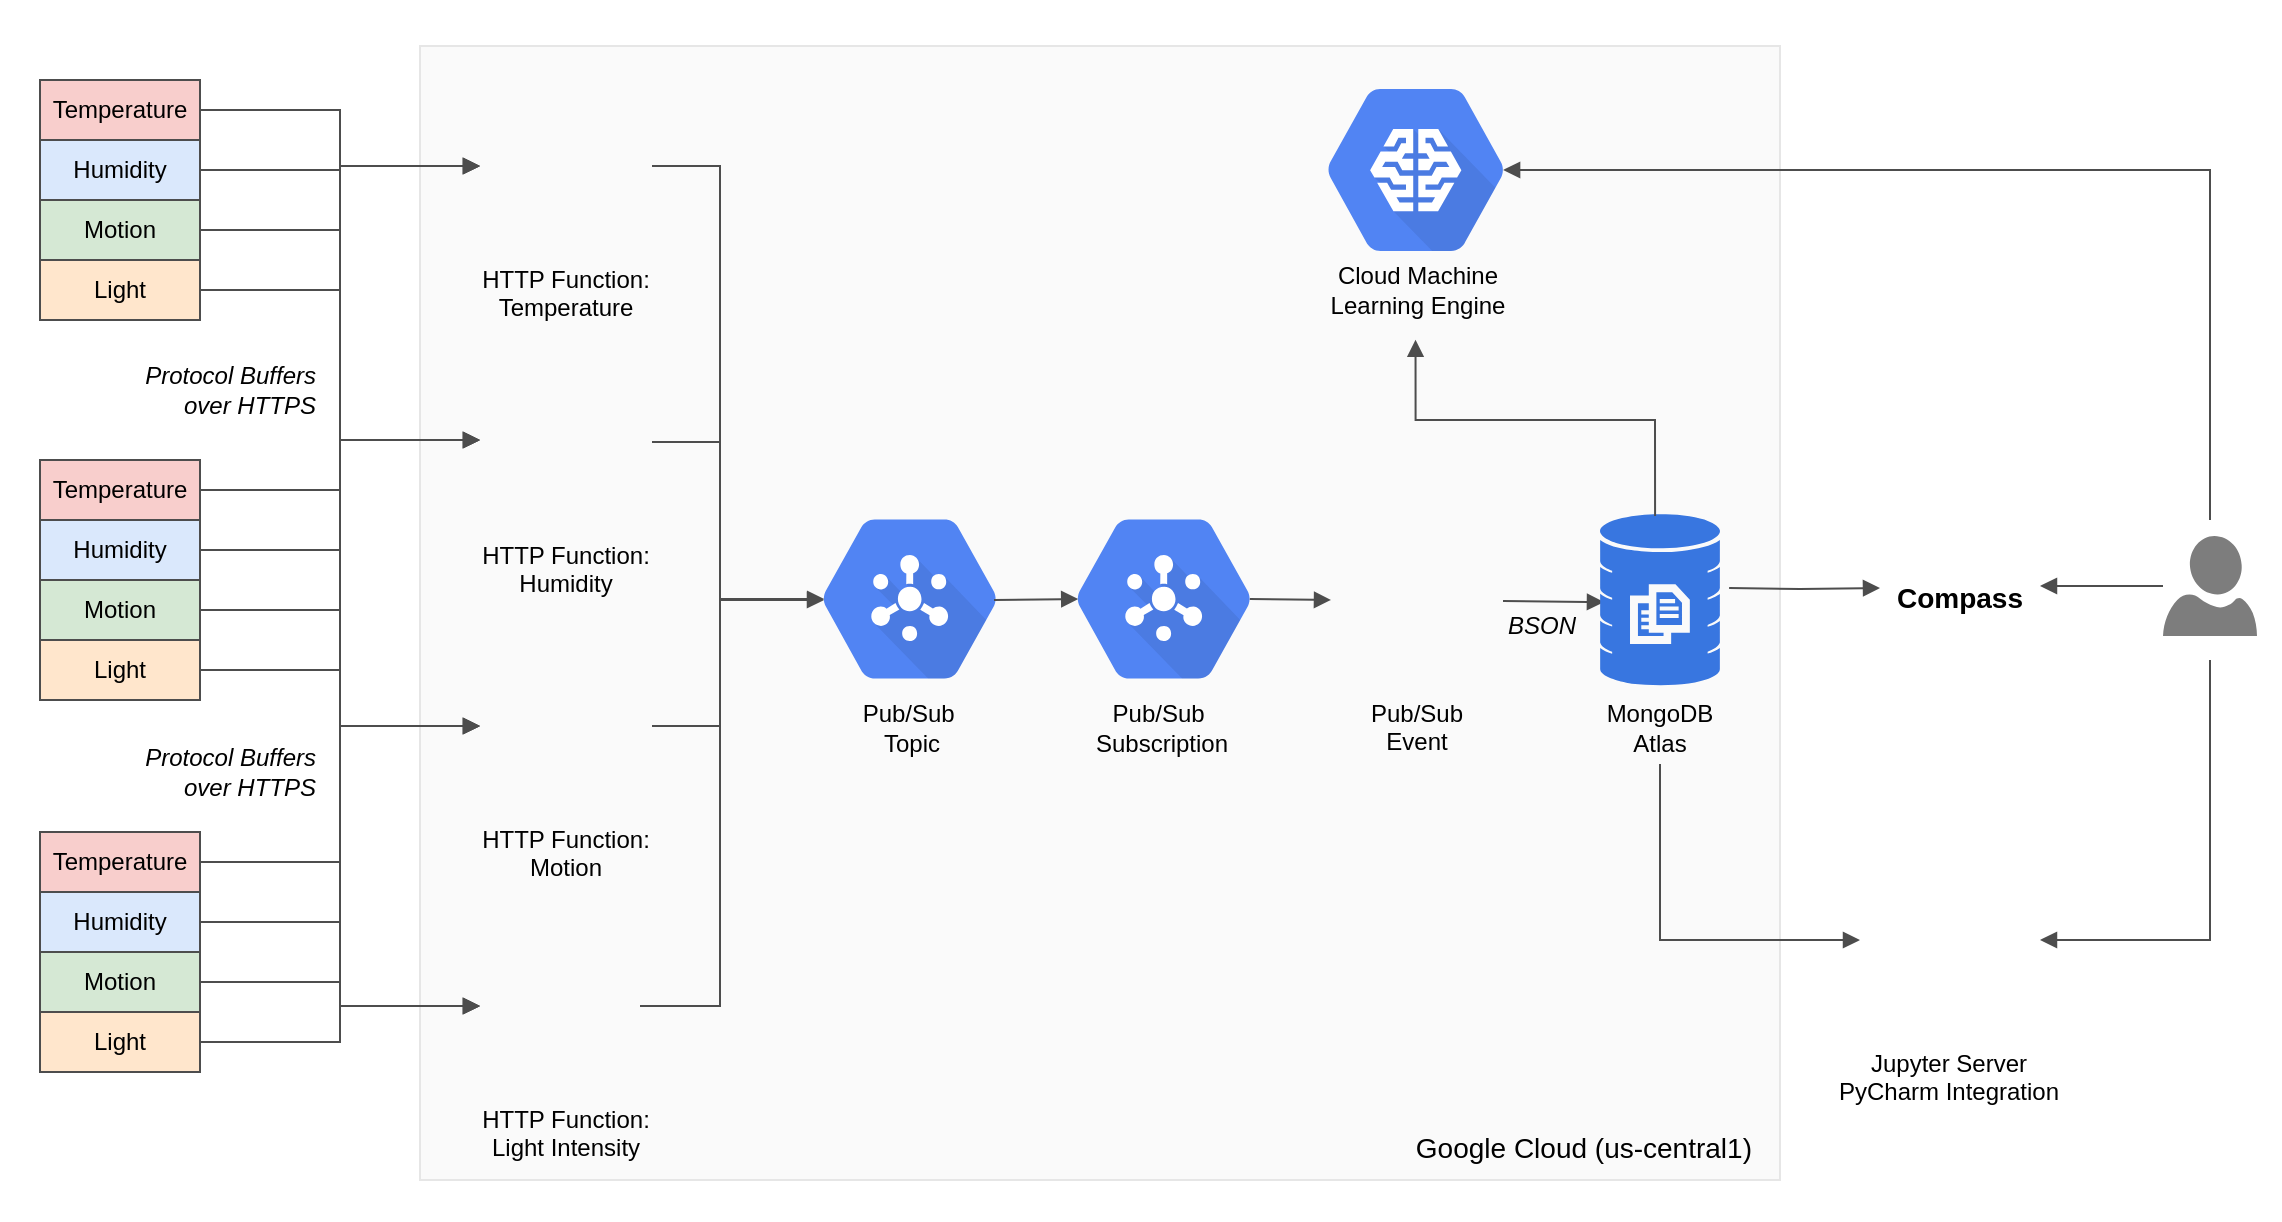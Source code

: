 <mxfile version="10.6.8" type="github"><diagram id="NC404SENi5cpStfz6xvS" name="Page-1"><mxGraphModel dx="748" dy="552" grid="1" gridSize="10" guides="1" tooltips="1" connect="1" arrows="1" fold="1" page="1" pageScale="1" pageWidth="850" pageHeight="1100" math="0" shadow="0"><root><mxCell id="0"/><mxCell id="1" parent="0"/><mxCell id="B92TPSzTXeTWKMn87DGn-36" value="" style="rounded=0;whiteSpace=wrap;html=1;fontSize=12;align=right;fillColor=#ffffff;strokeColor=none;" parent="1" vertex="1"><mxGeometry x="40" y="80" width="1140" height="610" as="geometry"/></mxCell><mxCell id="WqBLJ7EqHgVfjgP5_YDa-3" value="" style="rounded=0;whiteSpace=wrap;html=1;fillColor=#FAFAFA;strokeColor=#E6E6E6;fontColor=#333333;" parent="1" vertex="1"><mxGeometry x="250" y="103" width="680" height="567" as="geometry"/></mxCell><mxCell id="B92TPSzTXeTWKMn87DGn-18" value="" style="html=1;fillColor=#5184F3;strokeColor=#4D4D4D;verticalAlign=top;labelPosition=center;verticalLabelPosition=bottom;align=center;spacingTop=-6;fontSize=11;fontStyle=1;fontColor=#999999;shape=mxgraph.gcp2.hexIcon;prIcon=cloud_pubsub" parent="1" vertex="1"><mxGeometry x="429" y="321" width="132" height="117" as="geometry"/></mxCell><mxCell id="oqvehgBjGUSv1i0p-Lnh-20" style="rounded=0;orthogonalLoop=1;jettySize=auto;html=1;jumpStyle=none;endArrow=block;endFill=1;exitX=1;exitY=0.5;exitDx=0;exitDy=0;entryX=0;entryY=0.5;entryDx=0;entryDy=0;fillColor=#f8cecc;strokeColor=#4D4D4D;edgeStyle=elbowEdgeStyle;" parent="1" source="oqvehgBjGUSv1i0p-Lnh-2" target="oqvehgBjGUSv1i0p-Lnh-33" edge="1"><mxGeometry relative="1" as="geometry"><mxPoint x="240" y="120" as="targetPoint"/></mxGeometry></mxCell><mxCell id="oqvehgBjGUSv1i0p-Lnh-2" value="Temperature" style="rounded=0;whiteSpace=wrap;html=1;fillColor=#f8cecc;strokeColor=#4D4D4D;" parent="1" vertex="1"><mxGeometry x="60" y="120" width="80" height="30" as="geometry"/></mxCell><mxCell id="oqvehgBjGUSv1i0p-Lnh-23" style="rounded=0;orthogonalLoop=1;jettySize=auto;html=1;entryX=0;entryY=0.5;entryDx=0;entryDy=0;jumpStyle=none;endArrow=block;endFill=1;exitX=1;exitY=0.5;exitDx=0;exitDy=0;fillColor=#ffe6cc;strokeColor=#4D4D4D;edgeStyle=elbowEdgeStyle;" parent="1" source="oqvehgBjGUSv1i0p-Lnh-3" edge="1"><mxGeometry relative="1" as="geometry"><mxPoint x="280" y="300" as="targetPoint"/></mxGeometry></mxCell><mxCell id="oqvehgBjGUSv1i0p-Lnh-3" value="Humidity" style="rounded=0;whiteSpace=wrap;html=1;fillColor=#dae8fc;strokeColor=#4D4D4D;" parent="1" vertex="1"><mxGeometry x="60" y="150" width="80" height="30" as="geometry"/></mxCell><mxCell id="oqvehgBjGUSv1i0p-Lnh-28" style="rounded=0;jumpStyle=none;orthogonalLoop=1;jettySize=auto;html=1;entryX=0;entryY=0.5;entryDx=0;entryDy=0;endArrow=block;endFill=1;exitX=1;exitY=0.5;exitDx=0;exitDy=0;fillColor=#dae8fc;strokeColor=#4D4D4D;edgeStyle=elbowEdgeStyle;" parent="1" source="oqvehgBjGUSv1i0p-Lnh-4" target="oqvehgBjGUSv1i0p-Lnh-36" edge="1"><mxGeometry relative="1" as="geometry"><mxPoint x="280" y="420" as="targetPoint"/></mxGeometry></mxCell><mxCell id="oqvehgBjGUSv1i0p-Lnh-4" value="Motion" style="rounded=0;whiteSpace=wrap;html=1;fillColor=#d5e8d4;strokeColor=#4D4D4D;" parent="1" vertex="1"><mxGeometry x="60" y="180" width="80" height="30" as="geometry"/></mxCell><mxCell id="oqvehgBjGUSv1i0p-Lnh-31" style="rounded=0;jumpStyle=none;orthogonalLoop=1;jettySize=auto;html=1;endArrow=block;endFill=1;exitX=1;exitY=0.5;exitDx=0;exitDy=0;entryX=0;entryY=0.5;entryDx=0;entryDy=0;fillColor=#fff2cc;strokeColor=#4D4D4D;edgeStyle=elbowEdgeStyle;" parent="1" source="oqvehgBjGUSv1i0p-Lnh-5" target="oqvehgBjGUSv1i0p-Lnh-37" edge="1"><mxGeometry relative="1" as="geometry"><mxPoint x="280" y="540" as="targetPoint"/></mxGeometry></mxCell><mxCell id="oqvehgBjGUSv1i0p-Lnh-5" value="Light" style="rounded=0;whiteSpace=wrap;html=1;fillColor=#ffe6cc;strokeColor=#4D4D4D;" parent="1" vertex="1"><mxGeometry x="60" y="210" width="80" height="30" as="geometry"/></mxCell><mxCell id="oqvehgBjGUSv1i0p-Lnh-21" style="rounded=0;orthogonalLoop=1;jettySize=auto;html=1;jumpStyle=none;endArrow=block;endFill=1;exitX=1;exitY=0.5;exitDx=0;exitDy=0;entryX=0;entryY=0.5;entryDx=0;entryDy=0;fillColor=#f8cecc;strokeColor=#4D4D4D;edgeStyle=elbowEdgeStyle;" parent="1" source="oqvehgBjGUSv1i0p-Lnh-7" target="oqvehgBjGUSv1i0p-Lnh-33" edge="1"><mxGeometry relative="1" as="geometry"><mxPoint x="280" y="180" as="targetPoint"/></mxGeometry></mxCell><mxCell id="oqvehgBjGUSv1i0p-Lnh-7" value="Temperature" style="rounded=0;whiteSpace=wrap;html=1;fillColor=#f8cecc;strokeColor=#4D4D4D;" parent="1" vertex="1"><mxGeometry x="60" y="310" width="80" height="30" as="geometry"/></mxCell><mxCell id="oqvehgBjGUSv1i0p-Lnh-24" style="rounded=0;orthogonalLoop=1;jettySize=auto;html=1;exitX=1;exitY=0.5;exitDx=0;exitDy=0;jumpStyle=none;endArrow=block;endFill=1;entryX=0;entryY=0.5;entryDx=0;entryDy=0;fillColor=#ffe6cc;strokeColor=#4D4D4D;edgeStyle=elbowEdgeStyle;" parent="1" source="oqvehgBjGUSv1i0p-Lnh-8" edge="1"><mxGeometry relative="1" as="geometry"><mxPoint x="280" y="300" as="targetPoint"/></mxGeometry></mxCell><mxCell id="oqvehgBjGUSv1i0p-Lnh-8" value="Humidity" style="rounded=0;whiteSpace=wrap;html=1;fillColor=#dae8fc;strokeColor=#4D4D4D;" parent="1" vertex="1"><mxGeometry x="60" y="340" width="80" height="30" as="geometry"/></mxCell><mxCell id="oqvehgBjGUSv1i0p-Lnh-26" style="rounded=0;jumpStyle=none;orthogonalLoop=1;jettySize=auto;html=1;entryX=0;entryY=0.5;entryDx=0;entryDy=0;endArrow=block;endFill=1;exitX=1;exitY=0.5;exitDx=0;exitDy=0;fillColor=#dae8fc;strokeColor=#4D4D4D;edgeStyle=elbowEdgeStyle;" parent="1" source="oqvehgBjGUSv1i0p-Lnh-9" target="oqvehgBjGUSv1i0p-Lnh-36" edge="1"><mxGeometry relative="1" as="geometry"><mxPoint x="280" y="420" as="targetPoint"/></mxGeometry></mxCell><mxCell id="oqvehgBjGUSv1i0p-Lnh-9" value="Motion" style="rounded=0;whiteSpace=wrap;html=1;fillColor=#d5e8d4;strokeColor=#4D4D4D;" parent="1" vertex="1"><mxGeometry x="60" y="370" width="80" height="30" as="geometry"/></mxCell><mxCell id="oqvehgBjGUSv1i0p-Lnh-30" style="rounded=0;jumpStyle=none;orthogonalLoop=1;jettySize=auto;html=1;endArrow=block;endFill=1;entryX=0;entryY=0.5;entryDx=0;entryDy=0;fillColor=#fff2cc;strokeColor=#4D4D4D;exitX=1;exitY=0.5;exitDx=0;exitDy=0;edgeStyle=elbowEdgeStyle;" parent="1" source="oqvehgBjGUSv1i0p-Lnh-10" target="oqvehgBjGUSv1i0p-Lnh-37" edge="1"><mxGeometry relative="1" as="geometry"><mxPoint x="280" y="540" as="targetPoint"/><mxPoint x="120" y="420" as="sourcePoint"/></mxGeometry></mxCell><mxCell id="oqvehgBjGUSv1i0p-Lnh-10" value="Light" style="rounded=0;whiteSpace=wrap;html=1;fillColor=#ffe6cc;strokeColor=#4D4D4D;" parent="1" vertex="1"><mxGeometry x="60" y="400" width="80" height="30" as="geometry"/></mxCell><mxCell id="oqvehgBjGUSv1i0p-Lnh-22" style="rounded=0;orthogonalLoop=1;jettySize=auto;html=1;entryX=0;entryY=0.5;entryDx=0;entryDy=0;jumpStyle=none;endArrow=block;endFill=1;exitX=1;exitY=0.5;exitDx=0;exitDy=0;fillColor=#f8cecc;strokeColor=#4D4D4D;edgeStyle=elbowEdgeStyle;" parent="1" source="oqvehgBjGUSv1i0p-Lnh-12" target="oqvehgBjGUSv1i0p-Lnh-33" edge="1"><mxGeometry relative="1" as="geometry"><mxPoint x="280" y="180" as="targetPoint"/></mxGeometry></mxCell><mxCell id="oqvehgBjGUSv1i0p-Lnh-12" value="Temperature" style="rounded=0;whiteSpace=wrap;html=1;fillColor=#f8cecc;strokeColor=#4D4D4D;" parent="1" vertex="1"><mxGeometry x="60" y="496" width="80" height="30" as="geometry"/></mxCell><mxCell id="oqvehgBjGUSv1i0p-Lnh-25" style="rounded=0;orthogonalLoop=1;jettySize=auto;html=1;jumpStyle=none;endArrow=block;endFill=1;exitX=1;exitY=0.5;exitDx=0;exitDy=0;fillColor=#ffe6cc;strokeColor=#4D4D4D;edgeStyle=elbowEdgeStyle;" parent="1" source="oqvehgBjGUSv1i0p-Lnh-13" edge="1"><mxGeometry relative="1" as="geometry"><mxPoint x="280" y="300" as="targetPoint"/></mxGeometry></mxCell><mxCell id="oqvehgBjGUSv1i0p-Lnh-13" value="Humidity" style="rounded=0;whiteSpace=wrap;html=1;fillColor=#dae8fc;strokeColor=#4D4D4D;" parent="1" vertex="1"><mxGeometry x="60" y="526" width="80" height="30" as="geometry"/></mxCell><mxCell id="oqvehgBjGUSv1i0p-Lnh-27" style="rounded=0;jumpStyle=none;orthogonalLoop=1;jettySize=auto;html=1;entryX=0;entryY=0.5;entryDx=0;entryDy=0;endArrow=block;endFill=1;exitX=1;exitY=0.5;exitDx=0;exitDy=0;fillColor=#dae8fc;strokeColor=#4D4D4D;edgeStyle=elbowEdgeStyle;" parent="1" source="oqvehgBjGUSv1i0p-Lnh-14" target="oqvehgBjGUSv1i0p-Lnh-36" edge="1"><mxGeometry relative="1" as="geometry"><mxPoint x="280" y="420" as="targetPoint"/></mxGeometry></mxCell><mxCell id="oqvehgBjGUSv1i0p-Lnh-14" value="Motion" style="rounded=0;whiteSpace=wrap;html=1;fillColor=#d5e8d4;strokeColor=#4D4D4D;" parent="1" vertex="1"><mxGeometry x="60" y="556" width="80" height="30" as="geometry"/></mxCell><mxCell id="oqvehgBjGUSv1i0p-Lnh-29" style="rounded=0;jumpStyle=none;orthogonalLoop=1;jettySize=auto;html=1;entryX=0;entryY=0.5;entryDx=0;entryDy=0;endArrow=block;endFill=1;exitX=1;exitY=0.5;exitDx=0;exitDy=0;fillColor=#fff2cc;strokeColor=#4D4D4D;edgeStyle=elbowEdgeStyle;" parent="1" source="oqvehgBjGUSv1i0p-Lnh-15" target="oqvehgBjGUSv1i0p-Lnh-37" edge="1"><mxGeometry relative="1" as="geometry"><mxPoint x="280" y="540" as="targetPoint"/></mxGeometry></mxCell><mxCell id="oqvehgBjGUSv1i0p-Lnh-15" value="Light" style="rounded=0;whiteSpace=wrap;html=1;fillColor=#ffe6cc;strokeColor=#4D4D4D;" parent="1" vertex="1"><mxGeometry x="60" y="586" width="80" height="30" as="geometry"/></mxCell><mxCell id="B92TPSzTXeTWKMn87DGn-23" style="edgeStyle=orthogonalEdgeStyle;rounded=0;orthogonalLoop=1;jettySize=auto;html=1;entryX=0.175;entryY=0.5;entryDx=0;entryDy=0;entryPerimeter=0;startArrow=none;startFill=0;endArrow=block;endFill=1;strokeColor=#4D4D4D;fontSize=12;" parent="1" source="oqvehgBjGUSv1i0p-Lnh-33" target="B92TPSzTXeTWKMn87DGn-18" edge="1"><mxGeometry relative="1" as="geometry"><Array as="points"><mxPoint x="400" y="163"/><mxPoint x="400" y="380"/></Array></mxGeometry></mxCell><mxCell id="oqvehgBjGUSv1i0p-Lnh-33" value="HTTP Function:&#10;Temperature" style="shape=image;imageAspect=0;aspect=fixed;verticalLabelPosition=bottom;verticalAlign=top;image=https://codelabs.developers.google.com/codelabs/cloud-starting-cloudfunctions/img/51b03178ac54a85f.png;strokeColor=#4D4D4D;" parent="1" vertex="1"><mxGeometry x="280" y="120" width="86" height="86" as="geometry"/></mxCell><mxCell id="oqvehgBjGUSv1i0p-Lnh-46" style="edgeStyle=orthogonalEdgeStyle;rounded=0;jumpStyle=none;orthogonalLoop=1;jettySize=auto;html=1;endArrow=none;endFill=0;exitX=1;exitY=0.5;exitDx=0;exitDy=0;strokeColor=#4D4D4D;" parent="1" source="oqvehgBjGUSv1i0p-Lnh-35" edge="1"><mxGeometry relative="1" as="geometry"><mxPoint x="450" y="380" as="targetPoint"/><Array as="points"><mxPoint x="400" y="301"/><mxPoint x="400" y="380"/></Array></mxGeometry></mxCell><mxCell id="oqvehgBjGUSv1i0p-Lnh-35" value="HTTP Function:&#10;Humidity" style="shape=image;imageAspect=0;aspect=fixed;verticalLabelPosition=bottom;verticalAlign=top;image=https://codelabs.developers.google.com/codelabs/cloud-starting-cloudfunctions/img/51b03178ac54a85f.png;strokeColor=#4D4D4D;" parent="1" vertex="1"><mxGeometry x="280" y="258" width="86" height="86" as="geometry"/></mxCell><mxCell id="oqvehgBjGUSv1i0p-Lnh-47" style="edgeStyle=orthogonalEdgeStyle;rounded=0;jumpStyle=none;orthogonalLoop=1;jettySize=auto;html=1;endArrow=none;endFill=0;exitX=1;exitY=0.5;exitDx=0;exitDy=0;entryX=0;entryY=0.5;entryDx=0;entryDy=0;strokeColor=#4D4D4D;" parent="1" source="oqvehgBjGUSv1i0p-Lnh-36" edge="1"><mxGeometry relative="1" as="geometry"><mxPoint x="450" y="380" as="targetPoint"/><Array as="points"><mxPoint x="400" y="443"/><mxPoint x="400" y="380"/></Array></mxGeometry></mxCell><mxCell id="oqvehgBjGUSv1i0p-Lnh-36" value="HTTP Function:&#10;Motion" style="shape=image;imageAspect=0;aspect=fixed;verticalLabelPosition=bottom;verticalAlign=top;image=https://codelabs.developers.google.com/codelabs/cloud-starting-cloudfunctions/img/51b03178ac54a85f.png;strokeColor=#4D4D4D;" parent="1" vertex="1"><mxGeometry x="280" y="400" width="86" height="86" as="geometry"/></mxCell><mxCell id="oqvehgBjGUSv1i0p-Lnh-48" style="edgeStyle=orthogonalEdgeStyle;rounded=0;jumpStyle=none;orthogonalLoop=1;jettySize=auto;html=1;endArrow=block;endFill=1;strokeColor=#4D4D4D;" parent="1" edge="1"><mxGeometry relative="1" as="geometry"><mxPoint x="360" y="583" as="sourcePoint"/><mxPoint x="452" y="380" as="targetPoint"/><Array as="points"><mxPoint x="400" y="583"/><mxPoint x="400" y="380"/></Array></mxGeometry></mxCell><mxCell id="oqvehgBjGUSv1i0p-Lnh-37" value="HTTP Function:&#10;Light Intensity" style="shape=image;imageAspect=0;aspect=fixed;verticalLabelPosition=bottom;verticalAlign=top;image=https://codelabs.developers.google.com/codelabs/cloud-starting-cloudfunctions/img/51b03178ac54a85f.png;strokeColor=#4D4D4D;" parent="1" vertex="1"><mxGeometry x="280" y="540" width="86" height="86" as="geometry"/></mxCell><mxCell id="oqvehgBjGUSv1i0p-Lnh-53" style="rounded=0;jumpStyle=none;orthogonalLoop=1;jettySize=auto;html=1;endArrow=block;endFill=1;strokeColor=#4D4D4D;entryX=0.175;entryY=0.5;entryDx=0;entryDy=0;entryPerimeter=0;" parent="1" target="B92TPSzTXeTWKMn87DGn-24" edge="1"><mxGeometry relative="1" as="geometry"><mxPoint x="537" y="380" as="sourcePoint"/><mxPoint x="590" y="380" as="targetPoint"/></mxGeometry></mxCell><mxCell id="WqBLJ7EqHgVfjgP5_YDa-2" style="rounded=0;orthogonalLoop=1;jettySize=auto;html=1;endArrow=block;endFill=1;entryX=0.033;entryY=0.512;entryDx=0;entryDy=0;entryPerimeter=0;strokeColor=#4D4D4D;" parent="1" source="oqvehgBjGUSv1i0p-Lnh-52" target="B92TPSzTXeTWKMn87DGn-15" edge="1"><mxGeometry relative="1" as="geometry"><mxPoint x="820" y="380" as="targetPoint"/></mxGeometry></mxCell><mxCell id="oqvehgBjGUSv1i0p-Lnh-52" value="Pub/Sub &#10;Event&#10;" style="shape=image;imageAspect=0;aspect=fixed;verticalLabelPosition=bottom;verticalAlign=top;image=https://codelabs.developers.google.com/codelabs/cloud-starting-cloudfunctions/img/51b03178ac54a85f.png;strokeColor=#4D4D4D;" parent="1" vertex="1"><mxGeometry x="705.5" y="337" width="86" height="86" as="geometry"/></mxCell><mxCell id="WqBLJ7EqHgVfjgP5_YDa-5" style="edgeStyle=orthogonalEdgeStyle;rounded=0;orthogonalLoop=1;jettySize=auto;html=1;endArrow=none;endFill=0;startArrow=block;startFill=1;strokeColor=#4D4D4D;entryX=1.076;entryY=0.43;entryDx=0;entryDy=0;entryPerimeter=0;" parent="1" target="B92TPSzTXeTWKMn87DGn-15" edge="1"><mxGeometry relative="1" as="geometry"><mxPoint x="980" y="374" as="sourcePoint"/><mxPoint x="970" y="330" as="targetPoint"/></mxGeometry></mxCell><mxCell id="WqBLJ7EqHgVfjgP5_YDa-7" style="rounded=0;orthogonalLoop=1;jettySize=auto;html=1;endArrow=block;endFill=1;strokeColor=#4D4D4D;" parent="1" source="WqBLJ7EqHgVfjgP5_YDa-6" edge="1"><mxGeometry relative="1" as="geometry"><mxPoint x="1060" y="373" as="targetPoint"/></mxGeometry></mxCell><mxCell id="WqBLJ7EqHgVfjgP5_YDa-6" value="" style="shadow=0;dashed=0;html=1;strokeColor=none;labelPosition=center;verticalLabelPosition=bottom;verticalAlign=top;align=center;shape=mxgraph.azure.user;fillColor=#7D7D7D;" parent="1" vertex="1"><mxGeometry x="1121.5" y="348" width="47" height="50" as="geometry"/></mxCell><mxCell id="B92TPSzTXeTWKMn87DGn-2" style="rounded=0;orthogonalLoop=1;jettySize=auto;html=1;endArrow=none;endFill=0;edgeStyle=orthogonalEdgeStyle;startArrow=block;startFill=1;strokeColor=#4D4D4D;" parent="1" edge="1"><mxGeometry relative="1" as="geometry"><mxPoint x="970" y="550" as="sourcePoint"/><mxPoint x="870" y="462" as="targetPoint"/><Array as="points"><mxPoint x="870" y="550"/></Array></mxGeometry></mxCell><mxCell id="B92TPSzTXeTWKMn87DGn-4" style="edgeStyle=orthogonalEdgeStyle;rounded=0;orthogonalLoop=1;jettySize=auto;html=1;endArrow=block;endFill=1;strokeColor=#4D4D4D;" parent="1" edge="1"><mxGeometry relative="1" as="geometry"><mxPoint x="1060" y="550" as="targetPoint"/><mxPoint x="1145" y="410" as="sourcePoint"/><Array as="points"><mxPoint x="1145" y="550"/></Array></mxGeometry></mxCell><mxCell id="B92TPSzTXeTWKMn87DGn-1" value="Jupyter Server&#10;PyCharm Integration&#10;&#10;" style="shape=image;verticalLabelPosition=bottom;labelBackgroundColor=#ffffff;verticalAlign=top;aspect=fixed;imageAspect=0;image=https://upload.wikimedia.org/wikipedia/commons/thumb/3/38/Jupyter_logo.svg/883px-Jupyter_logo.svg.png;strokeColor=#4D4D4D;spacing=2;" parent="1" vertex="1"><mxGeometry x="973" y="502" width="83" height="96" as="geometry"/></mxCell><mxCell id="B92TPSzTXeTWKMn87DGn-5" value="" style="shape=image;imageAspect=0;aspect=fixed;verticalLabelPosition=bottom;verticalAlign=top;fillColor=none;image=https://webassets.mongodb.com/_com_assets/cms/mongodb-logo-rgb-j6w271g1xn.jpg;strokeColor=#4D4D4D;" parent="1" vertex="1"><mxGeometry x="970" y="341" width="94" height="25" as="geometry"/></mxCell><mxCell id="B92TPSzTXeTWKMn87DGn-6" value="Compass" style="text;html=1;strokeColor=none;fillColor=none;align=center;verticalAlign=middle;whiteSpace=wrap;rounded=0;fontSize=14;fontStyle=1" parent="1" vertex="1"><mxGeometry x="1000" y="369" width="40" height="20" as="geometry"/></mxCell><mxCell id="B92TPSzTXeTWKMn87DGn-7" value="Google Cloud (us-central1)" style="text;html=1;strokeColor=none;fillColor=none;align=right;verticalAlign=middle;whiteSpace=wrap;rounded=0;fontSize=14;" parent="1" vertex="1"><mxGeometry x="723" y="644" width="195" height="20" as="geometry"/></mxCell><mxCell id="B92TPSzTXeTWKMn87DGn-11" value="&lt;span style=&quot;font-size: 12px&quot;&gt;Protocol Buffers&lt;br&gt;&lt;/span&gt;&lt;span style=&quot;font-size: 12px&quot;&gt;over HTTPS&lt;/span&gt;" style="text;html=1;strokeColor=none;fillColor=none;align=right;verticalAlign=middle;whiteSpace=wrap;rounded=0;fontSize=12;fontStyle=2" parent="1" vertex="1"><mxGeometry x="90" y="265" width="110" height="20" as="geometry"/></mxCell><mxCell id="B92TPSzTXeTWKMn87DGn-12" value="&lt;span style=&quot;font-size: 12px&quot;&gt;Protocol Buffers&lt;br&gt;&lt;/span&gt;&lt;span style=&quot;font-size: 12px&quot;&gt;over HTTPS&lt;/span&gt;" style="text;html=1;strokeColor=none;fillColor=none;align=right;verticalAlign=middle;whiteSpace=wrap;rounded=0;fontSize=12;fontStyle=2" parent="1" vertex="1"><mxGeometry x="90" y="456" width="110" height="20" as="geometry"/></mxCell><mxCell id="B92TPSzTXeTWKMn87DGn-15" value="" style="html=1;aspect=fixed;strokeColor=none;shadow=0;align=center;verticalAlign=top;fillColor=#3876E0;shape=mxgraph.gcp2.database_3;fontSize=12;" parent="1" vertex="1"><mxGeometry x="840" y="337" width="60" height="86" as="geometry"/></mxCell><mxCell id="B92TPSzTXeTWKMn87DGn-19" value="MongoDB Atlas" style="text;html=1;strokeColor=none;fillColor=none;align=center;verticalAlign=middle;whiteSpace=wrap;rounded=0;fontSize=12;" parent="1" vertex="1"><mxGeometry x="840" y="434" width="60" height="20" as="geometry"/></mxCell><mxCell id="B92TPSzTXeTWKMn87DGn-20" value="&lt;span&gt;Pub/Sub&amp;nbsp;&lt;br&gt;&lt;/span&gt;&lt;span&gt;&lt;span&gt;Topic&lt;/span&gt;&lt;/span&gt;" style="text;html=1;strokeColor=none;fillColor=none;align=center;verticalAlign=middle;whiteSpace=wrap;rounded=0;fontSize=12;" parent="1" vertex="1"><mxGeometry x="460.5" y="434" width="70" height="20" as="geometry"/></mxCell><mxCell id="B92TPSzTXeTWKMn87DGn-24" value="" style="html=1;fillColor=#5184F3;strokeColor=#4D4D4D;verticalAlign=top;labelPosition=center;verticalLabelPosition=bottom;align=center;spacingTop=-6;fontSize=11;fontStyle=1;fontColor=#999999;shape=mxgraph.gcp2.hexIcon;prIcon=cloud_pubsub" parent="1" vertex="1"><mxGeometry x="556" y="321" width="132" height="117" as="geometry"/></mxCell><mxCell id="B92TPSzTXeTWKMn87DGn-25" value="&lt;span&gt;Pub/Sub&amp;nbsp;&lt;br&gt;&lt;/span&gt;&lt;span&gt;&lt;span&gt;Subscription&lt;/span&gt;&lt;/span&gt;" style="text;html=1;strokeColor=none;fillColor=none;align=center;verticalAlign=middle;whiteSpace=wrap;rounded=0;fontSize=12;" parent="1" vertex="1"><mxGeometry x="585.5" y="434" width="70" height="20" as="geometry"/></mxCell><mxCell id="B92TPSzTXeTWKMn87DGn-27" style="rounded=0;jumpStyle=none;orthogonalLoop=1;jettySize=auto;html=1;endArrow=block;endFill=1;strokeColor=#4D4D4D;entryX=0;entryY=0.5;entryDx=0;entryDy=0;exitX=0.825;exitY=0.5;exitDx=0;exitDy=0;exitPerimeter=0;" parent="1" source="B92TPSzTXeTWKMn87DGn-24" target="oqvehgBjGUSv1i0p-Lnh-52" edge="1"><mxGeometry relative="1" as="geometry"><mxPoint x="547" y="390" as="sourcePoint"/><mxPoint x="582" y="390" as="targetPoint"/></mxGeometry></mxCell><mxCell id="B92TPSzTXeTWKMn87DGn-38" value="&lt;div style=&quot;text-align: center&quot;&gt;&lt;span&gt;BSON&lt;/span&gt;&lt;/div&gt;" style="text;html=1;strokeColor=none;fillColor=none;align=right;verticalAlign=middle;whiteSpace=wrap;rounded=0;fontSize=12;fontStyle=2" parent="1" vertex="1"><mxGeometry x="790" y="383" width="40" height="20" as="geometry"/></mxCell><mxCell id="cVxVT2xumG-CzwZpfbs--9" style="edgeStyle=orthogonalEdgeStyle;rounded=0;orthogonalLoop=1;jettySize=auto;html=1;exitX=0.732;exitY=0.259;exitDx=0;exitDy=0;exitPerimeter=0;entryX=0.459;entryY=0.012;entryDx=0;entryDy=0;entryPerimeter=0;startArrow=block;startFill=1;endArrow=none;endFill=0;strokeColor=#4D4D4D;" edge="1" parent="1" source="WqBLJ7EqHgVfjgP5_YDa-3" target="B92TPSzTXeTWKMn87DGn-15"><mxGeometry relative="1" as="geometry"><Array as="points"><mxPoint x="748" y="290"/><mxPoint x="868" y="290"/></Array></mxGeometry></mxCell><mxCell id="cVxVT2xumG-CzwZpfbs--1" value="" style="html=1;fillColor=#5184F3;strokeColor=none;verticalAlign=top;labelPosition=center;verticalLabelPosition=bottom;align=center;spacingTop=-6;fontSize=11;fontStyle=1;fontColor=#999999;shape=mxgraph.gcp2.hexIcon;prIcon=cloud_machine_learning" vertex="1" parent="1"><mxGeometry x="681" y="105.5" width="134" height="119" as="geometry"/></mxCell><mxCell id="cVxVT2xumG-CzwZpfbs--2" style="rounded=0;orthogonalLoop=1;jettySize=auto;html=1;endArrow=block;endFill=1;strokeColor=#4D4D4D;entryX=0.825;entryY=0.5;entryDx=0;entryDy=0;entryPerimeter=0;edgeStyle=orthogonalEdgeStyle;" edge="1" parent="1" target="cVxVT2xumG-CzwZpfbs--1"><mxGeometry relative="1" as="geometry"><mxPoint x="1071.5" y="155" as="targetPoint"/><mxPoint x="1145" y="340" as="sourcePoint"/><Array as="points"><mxPoint x="1145" y="165"/></Array></mxGeometry></mxCell><mxCell id="cVxVT2xumG-CzwZpfbs--8" value="&lt;div&gt;Cloud Machine&lt;/div&gt;&lt;div&gt;Learning Engine&lt;/div&gt;" style="text;html=1;strokeColor=none;fillColor=none;align=center;verticalAlign=middle;whiteSpace=wrap;rounded=0;fontSize=12;" vertex="1" parent="1"><mxGeometry x="703.5" y="215" width="90" height="20" as="geometry"/></mxCell></root></mxGraphModel></diagram></mxfile>